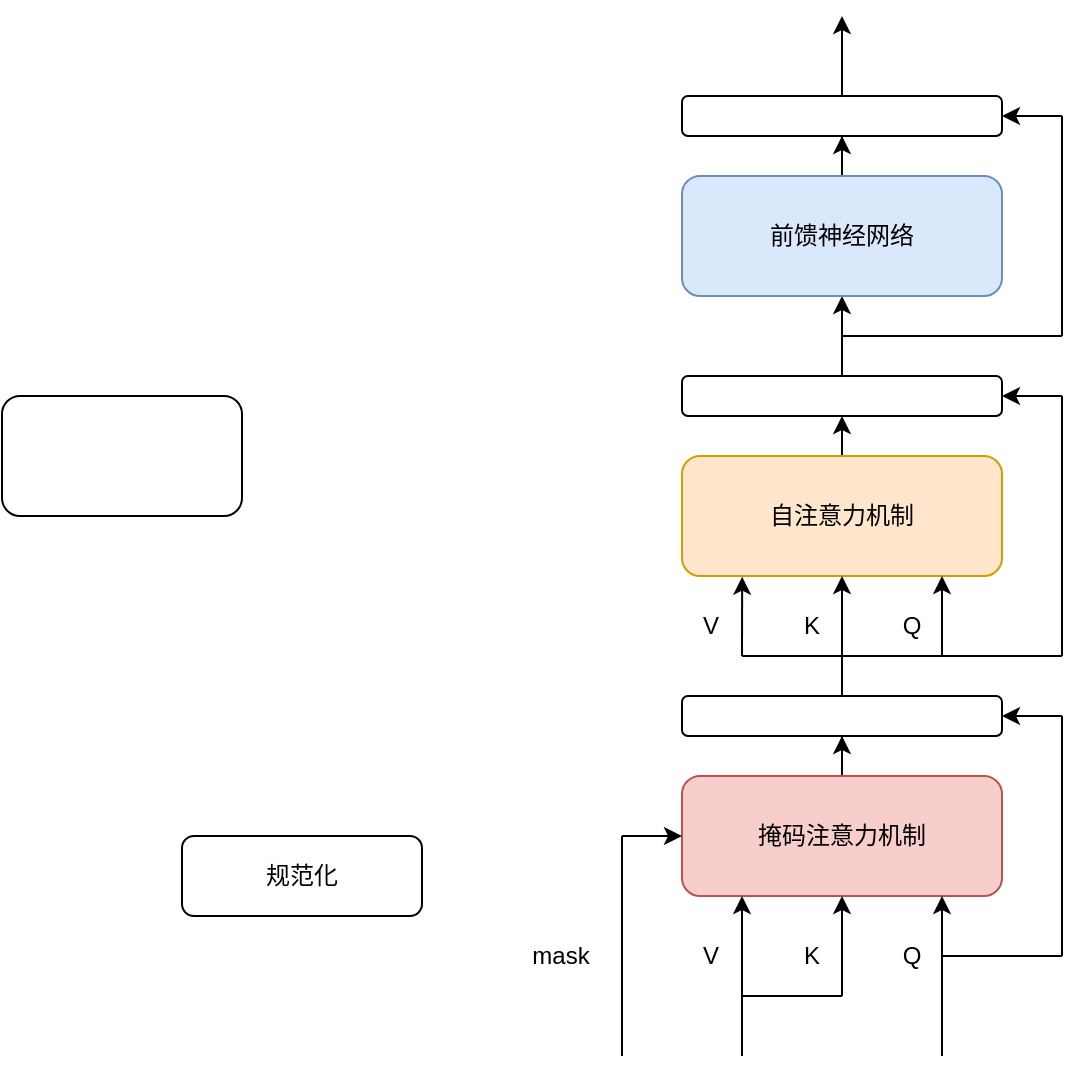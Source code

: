 <mxfile version="24.0.4" type="device">
  <diagram name="第 1 页" id="tPUv-ObyNFxrMytUGwdC">
    <mxGraphModel dx="1434" dy="907" grid="1" gridSize="10" guides="1" tooltips="1" connect="1" arrows="1" fold="1" page="1" pageScale="1" pageWidth="827" pageHeight="1169" math="0" shadow="0">
      <root>
        <mxCell id="0" />
        <mxCell id="1" parent="0" />
        <mxCell id="_C3OWYetgouo5sa9Wv9i-31" style="edgeStyle=orthogonalEdgeStyle;rounded=0;orthogonalLoop=1;jettySize=auto;html=1;entryX=0.5;entryY=1;entryDx=0;entryDy=0;" parent="1" source="_C3OWYetgouo5sa9Wv9i-1" target="_C3OWYetgouo5sa9Wv9i-5" edge="1">
          <mxGeometry relative="1" as="geometry" />
        </mxCell>
        <mxCell id="_C3OWYetgouo5sa9Wv9i-1" value="" style="rounded=1;whiteSpace=wrap;html=1;" parent="1" vertex="1">
          <mxGeometry x="400" y="200" width="160" height="20" as="geometry" />
        </mxCell>
        <mxCell id="_C3OWYetgouo5sa9Wv9i-30" style="edgeStyle=orthogonalEdgeStyle;rounded=0;orthogonalLoop=1;jettySize=auto;html=1;exitX=0.5;exitY=0;exitDx=0;exitDy=0;entryX=0.5;entryY=1;entryDx=0;entryDy=0;" parent="1" source="_C3OWYetgouo5sa9Wv9i-2" target="_C3OWYetgouo5sa9Wv9i-1" edge="1">
          <mxGeometry relative="1" as="geometry" />
        </mxCell>
        <mxCell id="_C3OWYetgouo5sa9Wv9i-2" value="自注意力机制" style="rounded=1;whiteSpace=wrap;html=1;fillColor=#ffe6cc;strokeColor=#d79b00;" parent="1" vertex="1">
          <mxGeometry x="400" y="240" width="160" height="60" as="geometry" />
        </mxCell>
        <mxCell id="_C3OWYetgouo5sa9Wv9i-14" style="edgeStyle=orthogonalEdgeStyle;rounded=0;orthogonalLoop=1;jettySize=auto;html=1;entryX=0.5;entryY=1;entryDx=0;entryDy=0;" parent="1" source="_C3OWYetgouo5sa9Wv9i-3" target="_C3OWYetgouo5sa9Wv9i-2" edge="1">
          <mxGeometry relative="1" as="geometry" />
        </mxCell>
        <mxCell id="_C3OWYetgouo5sa9Wv9i-3" value="" style="rounded=1;whiteSpace=wrap;html=1;" parent="1" vertex="1">
          <mxGeometry x="400" y="360" width="160" height="20" as="geometry" />
        </mxCell>
        <mxCell id="_C3OWYetgouo5sa9Wv9i-13" style="edgeStyle=orthogonalEdgeStyle;rounded=0;orthogonalLoop=1;jettySize=auto;html=1;entryX=0.5;entryY=1;entryDx=0;entryDy=0;" parent="1" source="_C3OWYetgouo5sa9Wv9i-4" target="_C3OWYetgouo5sa9Wv9i-3" edge="1">
          <mxGeometry relative="1" as="geometry" />
        </mxCell>
        <mxCell id="_C3OWYetgouo5sa9Wv9i-4" value="掩码注意力机制" style="rounded=1;whiteSpace=wrap;html=1;fillColor=#f8cecc;strokeColor=#b85450;" parent="1" vertex="1">
          <mxGeometry x="400" y="400" width="160" height="60" as="geometry" />
        </mxCell>
        <mxCell id="_C3OWYetgouo5sa9Wv9i-33" style="edgeStyle=orthogonalEdgeStyle;rounded=0;orthogonalLoop=1;jettySize=auto;html=1;entryX=0.5;entryY=1;entryDx=0;entryDy=0;" parent="1" source="_C3OWYetgouo5sa9Wv9i-5" target="_C3OWYetgouo5sa9Wv9i-25" edge="1">
          <mxGeometry relative="1" as="geometry" />
        </mxCell>
        <mxCell id="_C3OWYetgouo5sa9Wv9i-5" value="前馈神经网络" style="rounded=1;whiteSpace=wrap;html=1;fillColor=#dae8fc;strokeColor=#6c8ebf;" parent="1" vertex="1">
          <mxGeometry x="400" y="100" width="160" height="60" as="geometry" />
        </mxCell>
        <mxCell id="_C3OWYetgouo5sa9Wv9i-6" value="规范化" style="rounded=1;whiteSpace=wrap;html=1;" parent="1" vertex="1">
          <mxGeometry x="150" y="430" width="120" height="40" as="geometry" />
        </mxCell>
        <mxCell id="_C3OWYetgouo5sa9Wv9i-7" value="" style="rounded=1;whiteSpace=wrap;html=1;" parent="1" vertex="1">
          <mxGeometry x="60" y="210" width="120" height="60" as="geometry" />
        </mxCell>
        <mxCell id="_C3OWYetgouo5sa9Wv9i-9" value="" style="endArrow=classic;html=1;rounded=0;entryX=0.5;entryY=1;entryDx=0;entryDy=0;" parent="1" target="_C3OWYetgouo5sa9Wv9i-4" edge="1">
          <mxGeometry width="50" height="50" relative="1" as="geometry">
            <mxPoint x="480" y="510" as="sourcePoint" />
            <mxPoint x="450" y="470" as="targetPoint" />
          </mxGeometry>
        </mxCell>
        <mxCell id="_C3OWYetgouo5sa9Wv9i-10" value="" style="endArrow=classic;html=1;rounded=0;entryX=0.5;entryY=1;entryDx=0;entryDy=0;" parent="1" edge="1">
          <mxGeometry width="50" height="50" relative="1" as="geometry">
            <mxPoint x="430" y="540" as="sourcePoint" />
            <mxPoint x="430" y="460" as="targetPoint" />
          </mxGeometry>
        </mxCell>
        <mxCell id="_C3OWYetgouo5sa9Wv9i-11" value="" style="endArrow=classic;html=1;rounded=0;entryX=0.5;entryY=1;entryDx=0;entryDy=0;" parent="1" edge="1">
          <mxGeometry width="50" height="50" relative="1" as="geometry">
            <mxPoint x="530" y="540" as="sourcePoint" />
            <mxPoint x="530" y="460" as="targetPoint" />
          </mxGeometry>
        </mxCell>
        <mxCell id="_C3OWYetgouo5sa9Wv9i-12" value="" style="endArrow=none;html=1;rounded=0;" parent="1" edge="1">
          <mxGeometry width="50" height="50" relative="1" as="geometry">
            <mxPoint x="430" y="510" as="sourcePoint" />
            <mxPoint x="480" y="510" as="targetPoint" />
          </mxGeometry>
        </mxCell>
        <mxCell id="_C3OWYetgouo5sa9Wv9i-15" value="" style="endArrow=none;html=1;rounded=0;" parent="1" edge="1">
          <mxGeometry width="50" height="50" relative="1" as="geometry">
            <mxPoint x="590" y="340" as="sourcePoint" />
            <mxPoint x="430" y="340" as="targetPoint" />
          </mxGeometry>
        </mxCell>
        <mxCell id="_C3OWYetgouo5sa9Wv9i-16" value="" style="endArrow=none;html=1;rounded=0;" parent="1" edge="1">
          <mxGeometry width="50" height="50" relative="1" as="geometry">
            <mxPoint x="530" y="490" as="sourcePoint" />
            <mxPoint x="590" y="490" as="targetPoint" />
          </mxGeometry>
        </mxCell>
        <mxCell id="_C3OWYetgouo5sa9Wv9i-17" value="" style="endArrow=none;html=1;rounded=0;" parent="1" edge="1">
          <mxGeometry width="50" height="50" relative="1" as="geometry">
            <mxPoint x="590" y="490" as="sourcePoint" />
            <mxPoint x="590" y="370" as="targetPoint" />
          </mxGeometry>
        </mxCell>
        <mxCell id="_C3OWYetgouo5sa9Wv9i-18" value="" style="endArrow=classic;html=1;rounded=0;entryX=1;entryY=0.5;entryDx=0;entryDy=0;" parent="1" target="_C3OWYetgouo5sa9Wv9i-3" edge="1">
          <mxGeometry width="50" height="50" relative="1" as="geometry">
            <mxPoint x="590" y="370" as="sourcePoint" />
            <mxPoint x="600" y="350" as="targetPoint" />
          </mxGeometry>
        </mxCell>
        <mxCell id="_C3OWYetgouo5sa9Wv9i-19" value="" style="endArrow=classic;html=1;rounded=0;entryX=0.188;entryY=1.006;entryDx=0;entryDy=0;entryPerimeter=0;" parent="1" target="_C3OWYetgouo5sa9Wv9i-2" edge="1">
          <mxGeometry width="50" height="50" relative="1" as="geometry">
            <mxPoint x="430" y="340" as="sourcePoint" />
            <mxPoint x="430" y="300" as="targetPoint" />
          </mxGeometry>
        </mxCell>
        <mxCell id="_C3OWYetgouo5sa9Wv9i-20" value="" style="endArrow=classic;html=1;rounded=0;" parent="1" edge="1">
          <mxGeometry width="50" height="50" relative="1" as="geometry">
            <mxPoint x="530" y="340" as="sourcePoint" />
            <mxPoint x="530" y="300" as="targetPoint" />
          </mxGeometry>
        </mxCell>
        <mxCell id="_C3OWYetgouo5sa9Wv9i-21" value="" style="endArrow=classic;html=1;rounded=0;entryX=0;entryY=0.5;entryDx=0;entryDy=0;" parent="1" target="_C3OWYetgouo5sa9Wv9i-4" edge="1">
          <mxGeometry width="50" height="50" relative="1" as="geometry">
            <mxPoint x="370" y="430" as="sourcePoint" />
            <mxPoint x="530" y="470" as="targetPoint" />
          </mxGeometry>
        </mxCell>
        <mxCell id="_C3OWYetgouo5sa9Wv9i-22" value="" style="endArrow=none;html=1;rounded=0;" parent="1" edge="1">
          <mxGeometry width="50" height="50" relative="1" as="geometry">
            <mxPoint x="370" y="540" as="sourcePoint" />
            <mxPoint x="370" y="430" as="targetPoint" />
          </mxGeometry>
        </mxCell>
        <mxCell id="_C3OWYetgouo5sa9Wv9i-23" value="" style="endArrow=none;html=1;rounded=0;" parent="1" edge="1">
          <mxGeometry width="50" height="50" relative="1" as="geometry">
            <mxPoint x="590" y="340" as="sourcePoint" />
            <mxPoint x="590" y="210" as="targetPoint" />
          </mxGeometry>
        </mxCell>
        <mxCell id="_C3OWYetgouo5sa9Wv9i-24" value="" style="endArrow=classic;html=1;rounded=0;entryX=1;entryY=0.5;entryDx=0;entryDy=0;" parent="1" target="_C3OWYetgouo5sa9Wv9i-1" edge="1">
          <mxGeometry width="50" height="50" relative="1" as="geometry">
            <mxPoint x="590" y="210" as="sourcePoint" />
            <mxPoint x="550" y="170" as="targetPoint" />
          </mxGeometry>
        </mxCell>
        <mxCell id="_C3OWYetgouo5sa9Wv9i-25" value="" style="rounded=1;whiteSpace=wrap;html=1;" parent="1" vertex="1">
          <mxGeometry x="400" y="60" width="160" height="20" as="geometry" />
        </mxCell>
        <mxCell id="_C3OWYetgouo5sa9Wv9i-26" value="" style="endArrow=classic;html=1;rounded=0;entryX=1;entryY=0.5;entryDx=0;entryDy=0;" parent="1" target="_C3OWYetgouo5sa9Wv9i-25" edge="1">
          <mxGeometry width="50" height="50" relative="1" as="geometry">
            <mxPoint x="590" y="70" as="sourcePoint" />
            <mxPoint x="550" y="130" as="targetPoint" />
          </mxGeometry>
        </mxCell>
        <mxCell id="_C3OWYetgouo5sa9Wv9i-27" value="" style="endArrow=classic;html=1;rounded=0;exitX=0.5;exitY=0;exitDx=0;exitDy=0;" parent="1" source="_C3OWYetgouo5sa9Wv9i-25" edge="1">
          <mxGeometry width="50" height="50" relative="1" as="geometry">
            <mxPoint x="490" y="170" as="sourcePoint" />
            <mxPoint x="480" y="20" as="targetPoint" />
          </mxGeometry>
        </mxCell>
        <mxCell id="_C3OWYetgouo5sa9Wv9i-28" value="" style="endArrow=none;html=1;rounded=0;" parent="1" edge="1">
          <mxGeometry width="50" height="50" relative="1" as="geometry">
            <mxPoint x="590" y="180" as="sourcePoint" />
            <mxPoint x="590" y="70" as="targetPoint" />
          </mxGeometry>
        </mxCell>
        <mxCell id="_C3OWYetgouo5sa9Wv9i-32" value="" style="endArrow=none;html=1;rounded=0;" parent="1" edge="1">
          <mxGeometry width="50" height="50" relative="1" as="geometry">
            <mxPoint x="480" y="180" as="sourcePoint" />
            <mxPoint x="590" y="180" as="targetPoint" />
          </mxGeometry>
        </mxCell>
        <mxCell id="_C3OWYetgouo5sa9Wv9i-35" value="Q" style="text;html=1;strokeColor=none;fillColor=none;align=center;verticalAlign=middle;whiteSpace=wrap;rounded=0;" parent="1" vertex="1">
          <mxGeometry x="500" y="470" width="30" height="40" as="geometry" />
        </mxCell>
        <mxCell id="_C3OWYetgouo5sa9Wv9i-36" value="K" style="text;html=1;strokeColor=none;fillColor=none;align=center;verticalAlign=middle;whiteSpace=wrap;rounded=0;" parent="1" vertex="1">
          <mxGeometry x="450" y="470" width="30" height="40" as="geometry" />
        </mxCell>
        <mxCell id="_C3OWYetgouo5sa9Wv9i-37" value="V" style="text;html=1;strokeColor=none;fillColor=none;align=center;verticalAlign=middle;whiteSpace=wrap;rounded=0;" parent="1" vertex="1">
          <mxGeometry x="400" y="470" width="29" height="40" as="geometry" />
        </mxCell>
        <mxCell id="_C3OWYetgouo5sa9Wv9i-38" value="Q" style="text;html=1;strokeColor=none;fillColor=none;align=center;verticalAlign=middle;whiteSpace=wrap;rounded=0;" parent="1" vertex="1">
          <mxGeometry x="500" y="310" width="30" height="30" as="geometry" />
        </mxCell>
        <mxCell id="_C3OWYetgouo5sa9Wv9i-39" value="K" style="text;html=1;strokeColor=none;fillColor=none;align=center;verticalAlign=middle;whiteSpace=wrap;rounded=0;" parent="1" vertex="1">
          <mxGeometry x="450" y="310" width="30" height="30" as="geometry" />
        </mxCell>
        <mxCell id="_C3OWYetgouo5sa9Wv9i-40" value="V" style="text;html=1;strokeColor=none;fillColor=none;align=center;verticalAlign=middle;whiteSpace=wrap;rounded=0;" parent="1" vertex="1">
          <mxGeometry x="400" y="310" width="29" height="30" as="geometry" />
        </mxCell>
        <mxCell id="_C3OWYetgouo5sa9Wv9i-43" value="mask" style="text;html=1;strokeColor=none;fillColor=none;align=center;verticalAlign=middle;whiteSpace=wrap;rounded=0;" parent="1" vertex="1">
          <mxGeometry x="310" y="470" width="59" height="40" as="geometry" />
        </mxCell>
      </root>
    </mxGraphModel>
  </diagram>
</mxfile>
